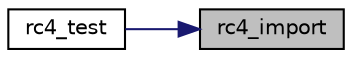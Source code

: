 digraph "rc4_import"
{
 // LATEX_PDF_SIZE
  edge [fontname="Helvetica",fontsize="10",labelfontname="Helvetica",labelfontsize="10"];
  node [fontname="Helvetica",fontsize="10",shape=record];
  rankdir="RL";
  Node25 [label="rc4_import",height=0.2,width=0.4,color="black", fillcolor="grey75", style="filled", fontcolor="black",tooltip="Import a PRNG state."];
  Node25 -> Node26 [dir="back",color="midnightblue",fontsize="10",style="solid",fontname="Helvetica"];
  Node26 [label="rc4_test",height=0.2,width=0.4,color="black", fillcolor="white", style="filled",URL="$rc4_8c.html#ad8af7083fd45b4c39ec2720455518560",tooltip="PRNG self-test."];
}

